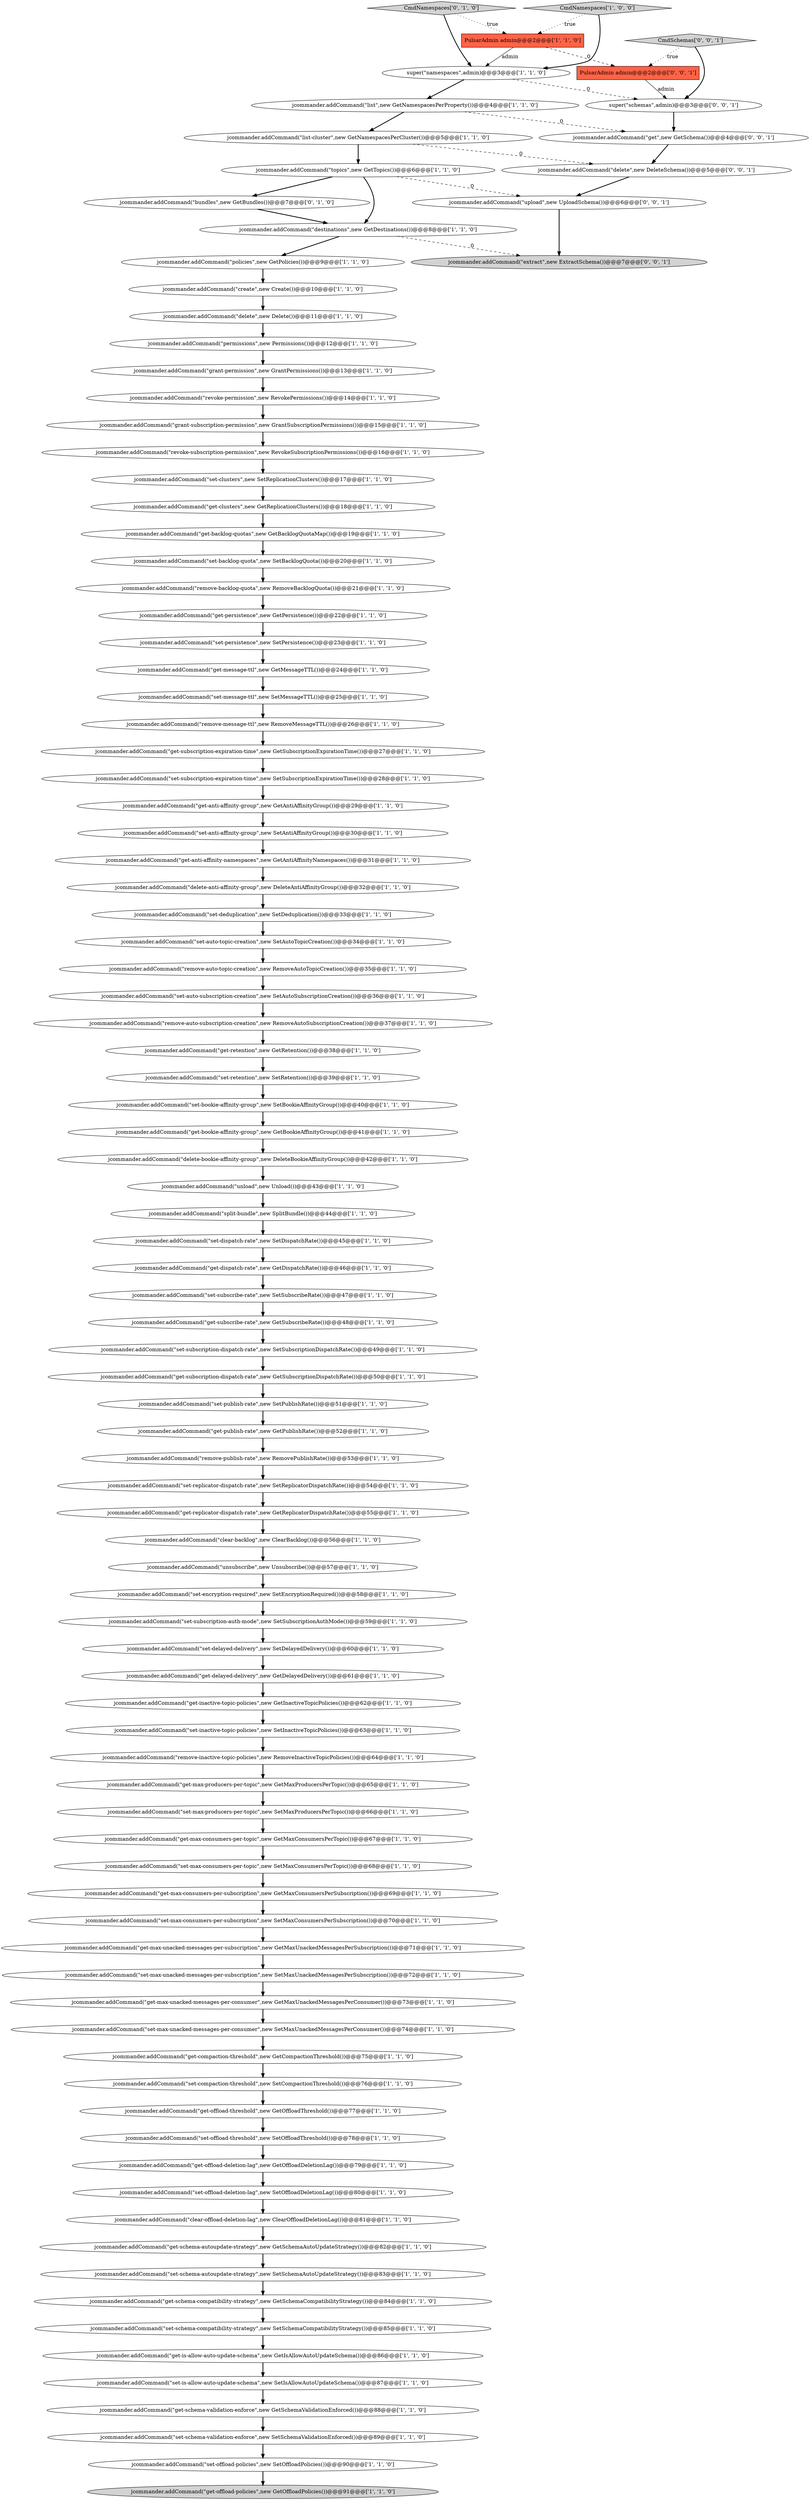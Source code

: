 digraph {
77 [style = filled, label = "jcommander.addCommand(\"destinations\",new GetDestinations())@@@8@@@['1', '1', '0']", fillcolor = white, shape = ellipse image = "AAA0AAABBB1BBB"];
0 [style = filled, label = "jcommander.addCommand(\"get-max-consumers-per-subscription\",new GetMaxConsumersPerSubscription())@@@69@@@['1', '1', '0']", fillcolor = white, shape = ellipse image = "AAA0AAABBB1BBB"];
83 [style = filled, label = "jcommander.addCommand(\"set-bookie-affinity-group\",new SetBookieAffinityGroup())@@@40@@@['1', '1', '0']", fillcolor = white, shape = ellipse image = "AAA0AAABBB1BBB"];
82 [style = filled, label = "jcommander.addCommand(\"set-encryption-required\",new SetEncryptionRequired())@@@58@@@['1', '1', '0']", fillcolor = white, shape = ellipse image = "AAA0AAABBB1BBB"];
70 [style = filled, label = "jcommander.addCommand(\"get-retention\",new GetRetention())@@@38@@@['1', '1', '0']", fillcolor = white, shape = ellipse image = "AAA0AAABBB1BBB"];
36 [style = filled, label = "jcommander.addCommand(\"get-dispatch-rate\",new GetDispatchRate())@@@46@@@['1', '1', '0']", fillcolor = white, shape = ellipse image = "AAA0AAABBB1BBB"];
15 [style = filled, label = "jcommander.addCommand(\"set-persistence\",new SetPersistence())@@@23@@@['1', '1', '0']", fillcolor = white, shape = ellipse image = "AAA0AAABBB1BBB"];
86 [style = filled, label = "jcommander.addCommand(\"grant-permission\",new GrantPermissions())@@@13@@@['1', '1', '0']", fillcolor = white, shape = ellipse image = "AAA0AAABBB1BBB"];
17 [style = filled, label = "jcommander.addCommand(\"get-schema-compatibility-strategy\",new GetSchemaCompatibilityStrategy())@@@84@@@['1', '1', '0']", fillcolor = white, shape = ellipse image = "AAA0AAABBB1BBB"];
12 [style = filled, label = "jcommander.addCommand(\"get-offload-threshold\",new GetOffloadThreshold())@@@77@@@['1', '1', '0']", fillcolor = white, shape = ellipse image = "AAA0AAABBB1BBB"];
16 [style = filled, label = "jcommander.addCommand(\"set-max-producers-per-topic\",new SetMaxProducersPerTopic())@@@66@@@['1', '1', '0']", fillcolor = white, shape = ellipse image = "AAA0AAABBB1BBB"];
75 [style = filled, label = "jcommander.addCommand(\"remove-auto-subscription-creation\",new RemoveAutoSubscriptionCreation())@@@37@@@['1', '1', '0']", fillcolor = white, shape = ellipse image = "AAA0AAABBB1BBB"];
35 [style = filled, label = "jcommander.addCommand(\"set-subscription-auth-mode\",new SetSubscriptionAuthMode())@@@59@@@['1', '1', '0']", fillcolor = white, shape = ellipse image = "AAA0AAABBB1BBB"];
5 [style = filled, label = "jcommander.addCommand(\"set-max-consumers-per-subscription\",new SetMaxConsumersPerSubscription())@@@70@@@['1', '1', '0']", fillcolor = white, shape = ellipse image = "AAA0AAABBB1BBB"];
60 [style = filled, label = "jcommander.addCommand(\"set-dispatch-rate\",new SetDispatchRate())@@@45@@@['1', '1', '0']", fillcolor = white, shape = ellipse image = "AAA0AAABBB1BBB"];
38 [style = filled, label = "jcommander.addCommand(\"list-cluster\",new GetNamespacesPerCluster())@@@5@@@['1', '1', '0']", fillcolor = white, shape = ellipse image = "AAA0AAABBB1BBB"];
8 [style = filled, label = "jcommander.addCommand(\"set-backlog-quota\",new SetBacklogQuota())@@@20@@@['1', '1', '0']", fillcolor = white, shape = ellipse image = "AAA0AAABBB1BBB"];
68 [style = filled, label = "jcommander.addCommand(\"set-subscribe-rate\",new SetSubscribeRate())@@@47@@@['1', '1', '0']", fillcolor = white, shape = ellipse image = "AAA0AAABBB1BBB"];
89 [style = filled, label = "jcommander.addCommand(\"get-offload-policies\",new GetOffloadPolicies())@@@91@@@['1', '1', '0']", fillcolor = lightgray, shape = ellipse image = "AAA0AAABBB1BBB"];
6 [style = filled, label = "jcommander.addCommand(\"set-auto-topic-creation\",new SetAutoTopicCreation())@@@34@@@['1', '1', '0']", fillcolor = white, shape = ellipse image = "AAA0AAABBB1BBB"];
54 [style = filled, label = "jcommander.addCommand(\"get-delayed-delivery\",new GetDelayedDelivery())@@@61@@@['1', '1', '0']", fillcolor = white, shape = ellipse image = "AAA0AAABBB1BBB"];
56 [style = filled, label = "jcommander.addCommand(\"get-subscription-expiration-time\",new GetSubscriptionExpirationTime())@@@27@@@['1', '1', '0']", fillcolor = white, shape = ellipse image = "AAA0AAABBB1BBB"];
26 [style = filled, label = "jcommander.addCommand(\"set-schema-validation-enforce\",new SetSchemaValidationEnforced())@@@89@@@['1', '1', '0']", fillcolor = white, shape = ellipse image = "AAA0AAABBB1BBB"];
25 [style = filled, label = "jcommander.addCommand(\"get-max-consumers-per-topic\",new GetMaxConsumersPerTopic())@@@67@@@['1', '1', '0']", fillcolor = white, shape = ellipse image = "AAA0AAABBB1BBB"];
96 [style = filled, label = "jcommander.addCommand(\"extract\",new ExtractSchema())@@@7@@@['0', '0', '1']", fillcolor = lightgray, shape = ellipse image = "AAA0AAABBB3BBB"];
9 [style = filled, label = "jcommander.addCommand(\"unload\",new Unload())@@@43@@@['1', '1', '0']", fillcolor = white, shape = ellipse image = "AAA0AAABBB1BBB"];
7 [style = filled, label = "jcommander.addCommand(\"set-inactive-topic-policies\",new SetInactiveTopicPolicies())@@@63@@@['1', '1', '0']", fillcolor = white, shape = ellipse image = "AAA0AAABBB1BBB"];
37 [style = filled, label = "jcommander.addCommand(\"clear-backlog\",new ClearBacklog())@@@56@@@['1', '1', '0']", fillcolor = white, shape = ellipse image = "AAA0AAABBB1BBB"];
19 [style = filled, label = "jcommander.addCommand(\"get-anti-affinity-group\",new GetAntiAffinityGroup())@@@29@@@['1', '1', '0']", fillcolor = white, shape = ellipse image = "AAA0AAABBB1BBB"];
39 [style = filled, label = "jcommander.addCommand(\"get-compaction-threshold\",new GetCompactionThreshold())@@@75@@@['1', '1', '0']", fillcolor = white, shape = ellipse image = "AAA0AAABBB1BBB"];
30 [style = filled, label = "jcommander.addCommand(\"get-clusters\",new GetReplicationClusters())@@@18@@@['1', '1', '0']", fillcolor = white, shape = ellipse image = "AAA0AAABBB1BBB"];
95 [style = filled, label = "jcommander.addCommand(\"delete\",new DeleteSchema())@@@5@@@['0', '0', '1']", fillcolor = white, shape = ellipse image = "AAA0AAABBB3BBB"];
53 [style = filled, label = "jcommander.addCommand(\"list\",new GetNamespacesPerProperty())@@@4@@@['1', '1', '0']", fillcolor = white, shape = ellipse image = "AAA0AAABBB1BBB"];
21 [style = filled, label = "jcommander.addCommand(\"delete\",new Delete())@@@11@@@['1', '1', '0']", fillcolor = white, shape = ellipse image = "AAA0AAABBB1BBB"];
42 [style = filled, label = "jcommander.addCommand(\"topics\",new GetTopics())@@@6@@@['1', '1', '0']", fillcolor = white, shape = ellipse image = "AAA0AAABBB1BBB"];
47 [style = filled, label = "jcommander.addCommand(\"set-clusters\",new SetReplicationClusters())@@@17@@@['1', '1', '0']", fillcolor = white, shape = ellipse image = "AAA0AAABBB1BBB"];
71 [style = filled, label = "jcommander.addCommand(\"get-subscribe-rate\",new GetSubscribeRate())@@@48@@@['1', '1', '0']", fillcolor = white, shape = ellipse image = "AAA0AAABBB1BBB"];
91 [style = filled, label = "CmdNamespaces['0', '1', '0']", fillcolor = lightgray, shape = diamond image = "AAA0AAABBB2BBB"];
31 [style = filled, label = "jcommander.addCommand(\"set-max-unacked-messages-per-subscription\",new SetMaxUnackedMessagesPerSubscription())@@@72@@@['1', '1', '0']", fillcolor = white, shape = ellipse image = "AAA0AAABBB1BBB"];
73 [style = filled, label = "jcommander.addCommand(\"set-is-allow-auto-update-schema\",new SetIsAllowAutoUpdateSchema())@@@87@@@['1', '1', '0']", fillcolor = white, shape = ellipse image = "AAA0AAABBB1BBB"];
23 [style = filled, label = "jcommander.addCommand(\"remove-backlog-quota\",new RemoveBacklogQuota())@@@21@@@['1', '1', '0']", fillcolor = white, shape = ellipse image = "AAA0AAABBB1BBB"];
69 [style = filled, label = "jcommander.addCommand(\"remove-publish-rate\",new RemovePublishRate())@@@53@@@['1', '1', '0']", fillcolor = white, shape = ellipse image = "AAA0AAABBB1BBB"];
46 [style = filled, label = "jcommander.addCommand(\"set-auto-subscription-creation\",new SetAutoSubscriptionCreation())@@@36@@@['1', '1', '0']", fillcolor = white, shape = ellipse image = "AAA0AAABBB1BBB"];
98 [style = filled, label = "CmdSchemas['0', '0', '1']", fillcolor = lightgray, shape = diamond image = "AAA0AAABBB3BBB"];
80 [style = filled, label = "jcommander.addCommand(\"get-persistence\",new GetPersistence())@@@22@@@['1', '1', '0']", fillcolor = white, shape = ellipse image = "AAA0AAABBB1BBB"];
40 [style = filled, label = "jcommander.addCommand(\"set-delayed-delivery\",new SetDelayedDelivery())@@@60@@@['1', '1', '0']", fillcolor = white, shape = ellipse image = "AAA0AAABBB1BBB"];
51 [style = filled, label = "super(\"namespaces\",admin)@@@3@@@['1', '1', '0']", fillcolor = white, shape = ellipse image = "AAA0AAABBB1BBB"];
20 [style = filled, label = "jcommander.addCommand(\"get-backlog-quotas\",new GetBacklogQuotaMap())@@@19@@@['1', '1', '0']", fillcolor = white, shape = ellipse image = "AAA0AAABBB1BBB"];
33 [style = filled, label = "jcommander.addCommand(\"set-offload-policies\",new SetOffloadPolicies())@@@90@@@['1', '1', '0']", fillcolor = white, shape = ellipse image = "AAA0AAABBB1BBB"];
50 [style = filled, label = "jcommander.addCommand(\"set-offload-deletion-lag\",new SetOffloadDeletionLag())@@@80@@@['1', '1', '0']", fillcolor = white, shape = ellipse image = "AAA0AAABBB1BBB"];
74 [style = filled, label = "jcommander.addCommand(\"set-offload-threshold\",new SetOffloadThreshold())@@@78@@@['1', '1', '0']", fillcolor = white, shape = ellipse image = "AAA0AAABBB1BBB"];
81 [style = filled, label = "jcommander.addCommand(\"split-bundle\",new SplitBundle())@@@44@@@['1', '1', '0']", fillcolor = white, shape = ellipse image = "AAA0AAABBB1BBB"];
43 [style = filled, label = "jcommander.addCommand(\"get-max-producers-per-topic\",new GetMaxProducersPerTopic())@@@65@@@['1', '1', '0']", fillcolor = white, shape = ellipse image = "AAA0AAABBB1BBB"];
29 [style = filled, label = "jcommander.addCommand(\"set-message-ttl\",new SetMessageTTL())@@@25@@@['1', '1', '0']", fillcolor = white, shape = ellipse image = "AAA0AAABBB1BBB"];
59 [style = filled, label = "jcommander.addCommand(\"delete-bookie-affinity-group\",new DeleteBookieAffinityGroup())@@@42@@@['1', '1', '0']", fillcolor = white, shape = ellipse image = "AAA0AAABBB1BBB"];
97 [style = filled, label = "jcommander.addCommand(\"upload\",new UploadSchema())@@@6@@@['0', '0', '1']", fillcolor = white, shape = ellipse image = "AAA0AAABBB3BBB"];
52 [style = filled, label = "CmdNamespaces['1', '0', '0']", fillcolor = lightgray, shape = diamond image = "AAA0AAABBB1BBB"];
22 [style = filled, label = "jcommander.addCommand(\"get-schema-autoupdate-strategy\",new GetSchemaAutoUpdateStrategy())@@@82@@@['1', '1', '0']", fillcolor = white, shape = ellipse image = "AAA0AAABBB1BBB"];
79 [style = filled, label = "jcommander.addCommand(\"permissions\",new Permissions())@@@12@@@['1', '1', '0']", fillcolor = white, shape = ellipse image = "AAA0AAABBB1BBB"];
93 [style = filled, label = "super(\"schemas\",admin)@@@3@@@['0', '0', '1']", fillcolor = white, shape = ellipse image = "AAA0AAABBB3BBB"];
76 [style = filled, label = "jcommander.addCommand(\"create\",new Create())@@@10@@@['1', '1', '0']", fillcolor = white, shape = ellipse image = "AAA0AAABBB1BBB"];
3 [style = filled, label = "jcommander.addCommand(\"set-retention\",new SetRetention())@@@39@@@['1', '1', '0']", fillcolor = white, shape = ellipse image = "AAA0AAABBB1BBB"];
34 [style = filled, label = "jcommander.addCommand(\"get-is-allow-auto-update-schema\",new GetIsAllowAutoUpdateSchema())@@@86@@@['1', '1', '0']", fillcolor = white, shape = ellipse image = "AAA0AAABBB1BBB"];
64 [style = filled, label = "jcommander.addCommand(\"set-anti-affinity-group\",new SetAntiAffinityGroup())@@@30@@@['1', '1', '0']", fillcolor = white, shape = ellipse image = "AAA0AAABBB1BBB"];
10 [style = filled, label = "PulsarAdmin admin@@@2@@@['1', '1', '0']", fillcolor = tomato, shape = box image = "AAA0AAABBB1BBB"];
49 [style = filled, label = "jcommander.addCommand(\"get-schema-validation-enforce\",new GetSchemaValidationEnforced())@@@88@@@['1', '1', '0']", fillcolor = white, shape = ellipse image = "AAA0AAABBB1BBB"];
58 [style = filled, label = "jcommander.addCommand(\"clear-offload-deletion-lag\",new ClearOffloadDeletionLag())@@@81@@@['1', '1', '0']", fillcolor = white, shape = ellipse image = "AAA0AAABBB1BBB"];
62 [style = filled, label = "jcommander.addCommand(\"revoke-permission\",new RevokePermissions())@@@14@@@['1', '1', '0']", fillcolor = white, shape = ellipse image = "AAA0AAABBB1BBB"];
66 [style = filled, label = "jcommander.addCommand(\"get-anti-affinity-namespaces\",new GetAntiAffinityNamespaces())@@@31@@@['1', '1', '0']", fillcolor = white, shape = ellipse image = "AAA0AAABBB1BBB"];
28 [style = filled, label = "jcommander.addCommand(\"get-inactive-topic-policies\",new GetInactiveTopicPolicies())@@@62@@@['1', '1', '0']", fillcolor = white, shape = ellipse image = "AAA0AAABBB1BBB"];
48 [style = filled, label = "jcommander.addCommand(\"delete-anti-affinity-group\",new DeleteAntiAffinityGroup())@@@32@@@['1', '1', '0']", fillcolor = white, shape = ellipse image = "AAA0AAABBB1BBB"];
45 [style = filled, label = "jcommander.addCommand(\"set-publish-rate\",new SetPublishRate())@@@51@@@['1', '1', '0']", fillcolor = white, shape = ellipse image = "AAA0AAABBB1BBB"];
11 [style = filled, label = "jcommander.addCommand(\"remove-inactive-topic-policies\",new RemoveInactiveTopicPolicies())@@@64@@@['1', '1', '0']", fillcolor = white, shape = ellipse image = "AAA0AAABBB1BBB"];
1 [style = filled, label = "jcommander.addCommand(\"policies\",new GetPolicies())@@@9@@@['1', '1', '0']", fillcolor = white, shape = ellipse image = "AAA0AAABBB1BBB"];
2 [style = filled, label = "jcommander.addCommand(\"get-message-ttl\",new GetMessageTTL())@@@24@@@['1', '1', '0']", fillcolor = white, shape = ellipse image = "AAA0AAABBB1BBB"];
88 [style = filled, label = "jcommander.addCommand(\"revoke-subscription-permission\",new RevokeSubscriptionPermissions())@@@16@@@['1', '1', '0']", fillcolor = white, shape = ellipse image = "AAA0AAABBB1BBB"];
4 [style = filled, label = "jcommander.addCommand(\"set-subscription-expiration-time\",new SetSubscriptionExpirationTime())@@@28@@@['1', '1', '0']", fillcolor = white, shape = ellipse image = "AAA0AAABBB1BBB"];
14 [style = filled, label = "jcommander.addCommand(\"set-deduplication\",new SetDeduplication())@@@33@@@['1', '1', '0']", fillcolor = white, shape = ellipse image = "AAA0AAABBB1BBB"];
27 [style = filled, label = "jcommander.addCommand(\"get-subscription-dispatch-rate\",new GetSubscriptionDispatchRate())@@@50@@@['1', '1', '0']", fillcolor = white, shape = ellipse image = "AAA0AAABBB1BBB"];
63 [style = filled, label = "jcommander.addCommand(\"set-subscription-dispatch-rate\",new SetSubscriptionDispatchRate())@@@49@@@['1', '1', '0']", fillcolor = white, shape = ellipse image = "AAA0AAABBB1BBB"];
18 [style = filled, label = "jcommander.addCommand(\"get-publish-rate\",new GetPublishRate())@@@52@@@['1', '1', '0']", fillcolor = white, shape = ellipse image = "AAA0AAABBB1BBB"];
84 [style = filled, label = "jcommander.addCommand(\"get-replicator-dispatch-rate\",new GetReplicatorDispatchRate())@@@55@@@['1', '1', '0']", fillcolor = white, shape = ellipse image = "AAA0AAABBB1BBB"];
24 [style = filled, label = "jcommander.addCommand(\"remove-auto-topic-creation\",new RemoveAutoTopicCreation())@@@35@@@['1', '1', '0']", fillcolor = white, shape = ellipse image = "AAA0AAABBB1BBB"];
94 [style = filled, label = "PulsarAdmin admin@@@2@@@['0', '0', '1']", fillcolor = tomato, shape = box image = "AAA0AAABBB3BBB"];
65 [style = filled, label = "jcommander.addCommand(\"get-offload-deletion-lag\",new GetOffloadDeletionLag())@@@79@@@['1', '1', '0']", fillcolor = white, shape = ellipse image = "AAA0AAABBB1BBB"];
85 [style = filled, label = "jcommander.addCommand(\"get-max-unacked-messages-per-consumer\",new GetMaxUnackedMessagesPerConsumer())@@@73@@@['1', '1', '0']", fillcolor = white, shape = ellipse image = "AAA0AAABBB1BBB"];
41 [style = filled, label = "jcommander.addCommand(\"set-compaction-threshold\",new SetCompactionThreshold())@@@76@@@['1', '1', '0']", fillcolor = white, shape = ellipse image = "AAA0AAABBB1BBB"];
67 [style = filled, label = "jcommander.addCommand(\"grant-subscription-permission\",new GrantSubscriptionPermissions())@@@15@@@['1', '1', '0']", fillcolor = white, shape = ellipse image = "AAA0AAABBB1BBB"];
72 [style = filled, label = "jcommander.addCommand(\"set-replicator-dispatch-rate\",new SetReplicatorDispatchRate())@@@54@@@['1', '1', '0']", fillcolor = white, shape = ellipse image = "AAA0AAABBB1BBB"];
55 [style = filled, label = "jcommander.addCommand(\"set-schema-compatibility-strategy\",new SetSchemaCompatibilityStrategy())@@@85@@@['1', '1', '0']", fillcolor = white, shape = ellipse image = "AAA0AAABBB1BBB"];
13 [style = filled, label = "jcommander.addCommand(\"get-max-unacked-messages-per-subscription\",new GetMaxUnackedMessagesPerSubscription())@@@71@@@['1', '1', '0']", fillcolor = white, shape = ellipse image = "AAA0AAABBB1BBB"];
78 [style = filled, label = "jcommander.addCommand(\"unsubscribe\",new Unsubscribe())@@@57@@@['1', '1', '0']", fillcolor = white, shape = ellipse image = "AAA0AAABBB1BBB"];
61 [style = filled, label = "jcommander.addCommand(\"set-schema-autoupdate-strategy\",new SetSchemaAutoUpdateStrategy())@@@83@@@['1', '1', '0']", fillcolor = white, shape = ellipse image = "AAA0AAABBB1BBB"];
87 [style = filled, label = "jcommander.addCommand(\"remove-message-ttl\",new RemoveMessageTTL())@@@26@@@['1', '1', '0']", fillcolor = white, shape = ellipse image = "AAA0AAABBB1BBB"];
92 [style = filled, label = "jcommander.addCommand(\"get\",new GetSchema())@@@4@@@['0', '0', '1']", fillcolor = white, shape = ellipse image = "AAA0AAABBB3BBB"];
44 [style = filled, label = "jcommander.addCommand(\"set-max-consumers-per-topic\",new SetMaxConsumersPerTopic())@@@68@@@['1', '1', '0']", fillcolor = white, shape = ellipse image = "AAA0AAABBB1BBB"];
57 [style = filled, label = "jcommander.addCommand(\"get-bookie-affinity-group\",new GetBookieAffinityGroup())@@@41@@@['1', '1', '0']", fillcolor = white, shape = ellipse image = "AAA0AAABBB1BBB"];
32 [style = filled, label = "jcommander.addCommand(\"set-max-unacked-messages-per-consumer\",new SetMaxUnackedMessagesPerConsumer())@@@74@@@['1', '1', '0']", fillcolor = white, shape = ellipse image = "AAA0AAABBB1BBB"];
90 [style = filled, label = "jcommander.addCommand(\"bundles\",new GetBundles())@@@7@@@['0', '1', '0']", fillcolor = white, shape = ellipse image = "AAA1AAABBB2BBB"];
58->22 [style = bold, label=""];
19->64 [style = bold, label=""];
81->60 [style = bold, label=""];
88->47 [style = bold, label=""];
46->75 [style = bold, label=""];
90->77 [style = bold, label=""];
7->11 [style = bold, label=""];
47->30 [style = bold, label=""];
33->89 [style = bold, label=""];
10->51 [style = solid, label="admin"];
5->13 [style = bold, label=""];
69->72 [style = bold, label=""];
39->41 [style = bold, label=""];
98->93 [style = bold, label=""];
4->19 [style = bold, label=""];
2->29 [style = bold, label=""];
70->3 [style = bold, label=""];
38->42 [style = bold, label=""];
78->82 [style = bold, label=""];
86->62 [style = bold, label=""];
62->67 [style = bold, label=""];
59->9 [style = bold, label=""];
53->92 [style = dashed, label="0"];
38->95 [style = dashed, label="0"];
35->40 [style = bold, label=""];
77->1 [style = bold, label=""];
77->96 [style = dashed, label="0"];
95->97 [style = bold, label=""];
42->97 [style = dashed, label="0"];
23->80 [style = bold, label=""];
11->43 [style = bold, label=""];
75->70 [style = bold, label=""];
16->25 [style = bold, label=""];
98->94 [style = dotted, label="true"];
18->69 [style = bold, label=""];
8->23 [style = bold, label=""];
48->14 [style = bold, label=""];
21->79 [style = bold, label=""];
36->68 [style = bold, label=""];
13->31 [style = bold, label=""];
42->90 [style = bold, label=""];
3->83 [style = bold, label=""];
57->59 [style = bold, label=""];
15->2 [style = bold, label=""];
43->16 [style = bold, label=""];
49->26 [style = bold, label=""];
61->17 [style = bold, label=""];
52->51 [style = bold, label=""];
79->86 [style = bold, label=""];
85->32 [style = bold, label=""];
54->28 [style = bold, label=""];
53->38 [style = bold, label=""];
94->93 [style = solid, label="admin"];
25->44 [style = bold, label=""];
27->45 [style = bold, label=""];
34->73 [style = bold, label=""];
17->55 [style = bold, label=""];
9->81 [style = bold, label=""];
67->88 [style = bold, label=""];
51->93 [style = dashed, label="0"];
71->63 [style = bold, label=""];
66->48 [style = bold, label=""];
68->71 [style = bold, label=""];
93->92 [style = bold, label=""];
20->8 [style = bold, label=""];
26->33 [style = bold, label=""];
6->24 [style = bold, label=""];
76->21 [style = bold, label=""];
22->61 [style = bold, label=""];
44->0 [style = bold, label=""];
97->96 [style = bold, label=""];
84->37 [style = bold, label=""];
12->74 [style = bold, label=""];
30->20 [style = bold, label=""];
50->58 [style = bold, label=""];
37->78 [style = bold, label=""];
83->57 [style = bold, label=""];
31->85 [style = bold, label=""];
45->18 [style = bold, label=""];
91->10 [style = dotted, label="true"];
80->15 [style = bold, label=""];
72->84 [style = bold, label=""];
52->10 [style = dotted, label="true"];
10->94 [style = dashed, label="0"];
87->56 [style = bold, label=""];
56->4 [style = bold, label=""];
40->54 [style = bold, label=""];
28->7 [style = bold, label=""];
64->66 [style = bold, label=""];
29->87 [style = bold, label=""];
32->39 [style = bold, label=""];
82->35 [style = bold, label=""];
1->76 [style = bold, label=""];
51->53 [style = bold, label=""];
74->65 [style = bold, label=""];
41->12 [style = bold, label=""];
60->36 [style = bold, label=""];
63->27 [style = bold, label=""];
14->6 [style = bold, label=""];
65->50 [style = bold, label=""];
92->95 [style = bold, label=""];
73->49 [style = bold, label=""];
0->5 [style = bold, label=""];
24->46 [style = bold, label=""];
42->77 [style = bold, label=""];
55->34 [style = bold, label=""];
91->51 [style = bold, label=""];
}
